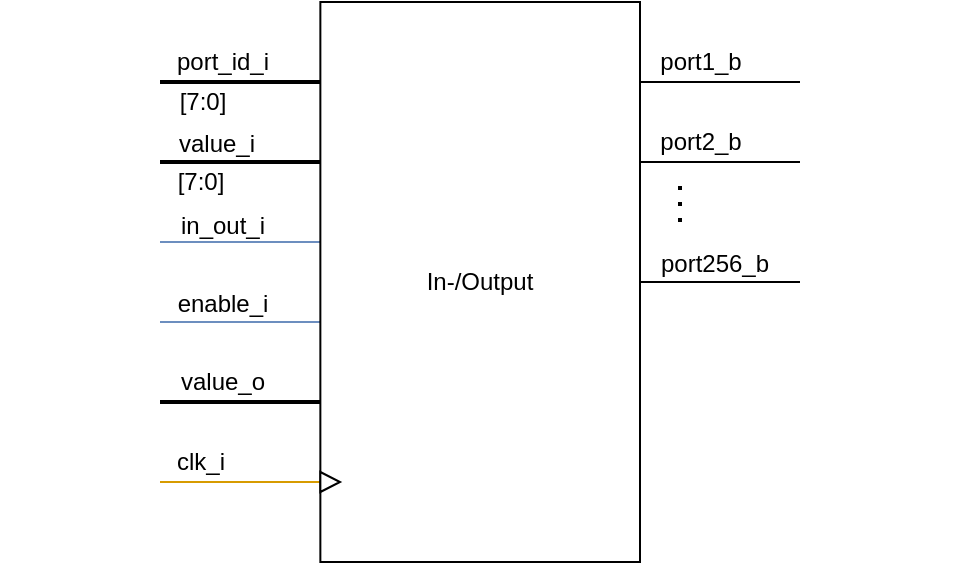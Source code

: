 <mxfile version="13.0.3" type="device"><diagram id="FPk4gUoOmcqN7vCJ4mB5" name="Page-1"><mxGraphModel dx="1278" dy="948" grid="1" gridSize="10" guides="1" tooltips="1" connect="1" arrows="1" fold="1" page="1" pageScale="1" pageWidth="850" pageHeight="1100" math="0" shadow="0"><root><mxCell id="0"/><mxCell id="1" parent="0"/><mxCell id="92pkTtxwLKOMqpKowl-l-1" style="edgeStyle=orthogonalEdgeStyle;rounded=0;orthogonalLoop=1;jettySize=auto;html=1;endArrow=none;endFill=0;strokeWidth=2;" parent="1" source="zGRMZHuBH72qZZklBreZ-1" edge="1"><mxGeometry relative="1" as="geometry"><mxPoint x="80" y="120" as="targetPoint"/><Array as="points"><mxPoint x="140" y="120"/><mxPoint x="140" y="120"/></Array></mxGeometry></mxCell><mxCell id="92pkTtxwLKOMqpKowl-l-2" value="&lt;span style=&quot;font-size: 12px;&quot;&gt;port_id_i&lt;/span&gt;" style="edgeLabel;html=1;align=center;verticalAlign=middle;resizable=0;points=[];labelBackgroundColor=none;" parent="92pkTtxwLKOMqpKowl-l-1" vertex="1" connectable="0"><mxGeometry x="0.327" relative="1" as="geometry"><mxPoint x="3.33" y="-10" as="offset"/></mxGeometry></mxCell><mxCell id="92pkTtxwLKOMqpKowl-l-3" value="&lt;span style=&quot;font-size: 12px;&quot;&gt;[7:0]&lt;/span&gt;" style="edgeLabel;html=1;align=center;verticalAlign=middle;resizable=0;points=[];labelBackgroundColor=none;" parent="92pkTtxwLKOMqpKowl-l-1" vertex="1" connectable="0"><mxGeometry x="0.177" y="1" relative="1" as="geometry"><mxPoint x="-12.85" y="9" as="offset"/></mxGeometry></mxCell><mxCell id="92pkTtxwLKOMqpKowl-l-4" style="edgeStyle=orthogonalEdgeStyle;rounded=0;orthogonalLoop=1;jettySize=auto;html=1;endArrow=none;endFill=0;strokeWidth=2;" parent="1" source="zGRMZHuBH72qZZklBreZ-1" edge="1"><mxGeometry relative="1" as="geometry"><mxPoint x="80" y="160" as="targetPoint"/><Array as="points"><mxPoint x="140" y="160"/><mxPoint x="140" y="160"/></Array></mxGeometry></mxCell><mxCell id="92pkTtxwLKOMqpKowl-l-5" value="&lt;span style=&quot;font-size: 12px;&quot;&gt;value_i&lt;/span&gt;" style="edgeLabel;html=1;align=center;verticalAlign=middle;resizable=0;points=[];labelBackgroundColor=none;" parent="92pkTtxwLKOMqpKowl-l-4" vertex="1" connectable="0"><mxGeometry x="0.701" y="-1" relative="1" as="geometry"><mxPoint x="15.33" y="-8" as="offset"/></mxGeometry></mxCell><mxCell id="92pkTtxwLKOMqpKowl-l-6" value="&lt;span style=&quot;font-size: 12px;&quot;&gt;[7:0]&lt;/span&gt;" style="edgeLabel;html=1;align=center;verticalAlign=middle;resizable=0;points=[];labelBackgroundColor=none;" parent="92pkTtxwLKOMqpKowl-l-4" vertex="1" connectable="0"><mxGeometry x="0.609" relative="1" as="geometry"><mxPoint x="4.49" y="10" as="offset"/></mxGeometry></mxCell><mxCell id="92pkTtxwLKOMqpKowl-l-7" style="edgeStyle=orthogonalEdgeStyle;rounded=0;orthogonalLoop=1;jettySize=auto;html=1;endArrow=none;endFill=0;strokeWidth=1;fillColor=#dae8fc;strokeColor=#6c8ebf;" parent="1" source="zGRMZHuBH72qZZklBreZ-1" edge="1"><mxGeometry relative="1" as="geometry"><mxPoint x="80" y="200" as="targetPoint"/><Array as="points"><mxPoint x="120" y="200"/><mxPoint x="120" y="200"/></Array></mxGeometry></mxCell><mxCell id="92pkTtxwLKOMqpKowl-l-8" value="&lt;span style=&quot;font-size: 12px;&quot;&gt;in_out_i&lt;/span&gt;" style="edgeLabel;html=1;align=center;verticalAlign=middle;resizable=0;points=[];labelBackgroundColor=none;" parent="92pkTtxwLKOMqpKowl-l-7" vertex="1" connectable="0"><mxGeometry x="0.676" y="-1" relative="1" as="geometry"><mxPoint x="17.15" y="-7" as="offset"/></mxGeometry></mxCell><mxCell id="92pkTtxwLKOMqpKowl-l-9" style="edgeStyle=orthogonalEdgeStyle;rounded=0;orthogonalLoop=1;jettySize=auto;html=1;endArrow=none;endFill=0;strokeWidth=1;fillColor=#dae8fc;strokeColor=#6c8ebf;" parent="1" source="zGRMZHuBH72qZZklBreZ-1" edge="1"><mxGeometry relative="1" as="geometry"><mxPoint x="80" y="240" as="targetPoint"/><Array as="points"><mxPoint x="140" y="240"/><mxPoint x="140" y="240"/></Array></mxGeometry></mxCell><mxCell id="92pkTtxwLKOMqpKowl-l-10" value="&lt;span style=&quot;font-size: 12px;&quot;&gt;enable_i&lt;/span&gt;" style="edgeLabel;html=1;align=center;verticalAlign=middle;resizable=0;points=[];labelBackgroundColor=none;" parent="92pkTtxwLKOMqpKowl-l-9" vertex="1" connectable="0"><mxGeometry x="0.701" relative="1" as="geometry"><mxPoint x="18.15" y="-9.5" as="offset"/></mxGeometry></mxCell><mxCell id="92pkTtxwLKOMqpKowl-l-11" style="edgeStyle=orthogonalEdgeStyle;rounded=0;orthogonalLoop=1;jettySize=auto;html=1;endArrow=none;endFill=0;strokeWidth=2;" parent="1" source="zGRMZHuBH72qZZklBreZ-1" edge="1"><mxGeometry relative="1" as="geometry"><mxPoint x="80" y="280" as="targetPoint"/><Array as="points"><mxPoint x="140" y="280"/><mxPoint x="140" y="280"/></Array></mxGeometry></mxCell><mxCell id="92pkTtxwLKOMqpKowl-l-12" value="&lt;span style=&quot;font-size: 12px;&quot;&gt;value_o&lt;/span&gt;" style="edgeLabel;html=1;align=center;verticalAlign=middle;resizable=0;points=[];labelBackgroundColor=none;" parent="92pkTtxwLKOMqpKowl-l-11" vertex="1" connectable="0"><mxGeometry x="0.302" y="-1" relative="1" as="geometry"><mxPoint x="3" y="-9" as="offset"/></mxGeometry></mxCell><mxCell id="92pkTtxwLKOMqpKowl-l-15" style="edgeStyle=orthogonalEdgeStyle;rounded=0;orthogonalLoop=1;jettySize=auto;html=1;startArrow=none;startFill=0;endArrow=none;endFill=0;endSize=6;targetPerimeterSpacing=0;strokeWidth=1;" parent="1" source="zGRMZHuBH72qZZklBreZ-1" edge="1"><mxGeometry relative="1" as="geometry"><mxPoint x="400" y="120" as="targetPoint"/><Array as="points"><mxPoint x="320" y="120"/><mxPoint x="320" y="120"/></Array></mxGeometry></mxCell><mxCell id="92pkTtxwLKOMqpKowl-l-16" value="&lt;span style=&quot;font-size: 12px;&quot;&gt;port1_b&lt;/span&gt;" style="edgeLabel;html=1;align=center;verticalAlign=middle;resizable=0;points=[];labelBackgroundColor=none;" parent="92pkTtxwLKOMqpKowl-l-15" vertex="1" connectable="0"><mxGeometry x="-0.601" relative="1" as="geometry"><mxPoint x="13.81" y="-10" as="offset"/></mxGeometry></mxCell><mxCell id="92pkTtxwLKOMqpKowl-l-17" style="edgeStyle=orthogonalEdgeStyle;rounded=0;orthogonalLoop=1;jettySize=auto;html=1;startArrow=none;startFill=0;endArrow=none;endFill=0;endSize=6;targetPerimeterSpacing=0;strokeWidth=1;" parent="1" source="zGRMZHuBH72qZZklBreZ-1" edge="1"><mxGeometry relative="1" as="geometry"><mxPoint x="400" y="160" as="targetPoint"/><Array as="points"><mxPoint x="340" y="160"/><mxPoint x="340" y="160"/></Array></mxGeometry></mxCell><mxCell id="92pkTtxwLKOMqpKowl-l-19" value="&lt;span style=&quot;font-size: 12px;&quot;&gt;port2_b&lt;/span&gt;" style="edgeLabel;html=1;align=center;verticalAlign=middle;resizable=0;points=[];labelBackgroundColor=none;" parent="92pkTtxwLKOMqpKowl-l-17" vertex="1" connectable="0"><mxGeometry x="-0.693" relative="1" as="geometry"><mxPoint x="17.62" y="-10" as="offset"/></mxGeometry></mxCell><mxCell id="92pkTtxwLKOMqpKowl-l-18" style="edgeStyle=orthogonalEdgeStyle;rounded=0;orthogonalLoop=1;jettySize=auto;html=1;startArrow=none;startFill=0;endArrow=none;endFill=0;endSize=6;targetPerimeterSpacing=0;strokeWidth=1;" parent="1" source="zGRMZHuBH72qZZklBreZ-1" edge="1"><mxGeometry relative="1" as="geometry"><mxPoint x="400" y="220" as="targetPoint"/><Array as="points"><mxPoint x="340" y="220"/><mxPoint x="340" y="220"/></Array></mxGeometry></mxCell><mxCell id="92pkTtxwLKOMqpKowl-l-20" value="&lt;span style=&quot;font-size: 12px;&quot;&gt;port256_b&lt;/span&gt;" style="edgeLabel;html=1;align=center;verticalAlign=middle;resizable=0;points=[];labelBackgroundColor=none;" parent="92pkTtxwLKOMqpKowl-l-18" vertex="1" connectable="0"><mxGeometry x="-0.5" y="12" relative="1" as="geometry"><mxPoint x="17" y="3" as="offset"/></mxGeometry></mxCell><mxCell id="WrBXWOjEX6mmK_pnw0oi-1" style="edgeStyle=orthogonalEdgeStyle;rounded=0;orthogonalLoop=1;jettySize=auto;html=1;endArrow=none;endFill=0;fillColor=#ffe6cc;strokeColor=#d79b00;" parent="1" source="zGRMZHuBH72qZZklBreZ-1" edge="1"><mxGeometry relative="1" as="geometry"><mxPoint x="80" y="320" as="targetPoint"/><Array as="points"><mxPoint x="140" y="320"/><mxPoint x="140" y="320"/></Array></mxGeometry></mxCell><mxCell id="WrBXWOjEX6mmK_pnw0oi-2" value="&lt;span style=&quot;font-size: 12px;&quot;&gt;clk_i&lt;/span&gt;" style="edgeLabel;html=1;align=center;verticalAlign=middle;resizable=0;points=[];labelBackgroundColor=none;" parent="WrBXWOjEX6mmK_pnw0oi-1" vertex="1" connectable="0"><mxGeometry x="0.236" y="1" relative="1" as="geometry"><mxPoint x="-10.66" y="-11" as="offset"/></mxGeometry></mxCell><mxCell id="zGRMZHuBH72qZZklBreZ-1" value="In-/Output" style="rounded=0;whiteSpace=wrap;html=1;" parent="1" vertex="1"><mxGeometry x="160.18" y="80" width="159.82" height="280" as="geometry"/></mxCell><mxCell id="zGRMZHuBH72qZZklBreZ-15" value="" style="endArrow=none;dashed=1;html=1;dashPattern=1 3;strokeWidth=2;rounded=0;" parent="1" edge="1"><mxGeometry width="50" height="50" relative="1" as="geometry"><mxPoint x="340" y="190" as="sourcePoint"/><mxPoint x="340" y="170" as="targetPoint"/><Array as="points"><mxPoint x="340" y="180"/></Array></mxGeometry></mxCell><mxCell id="WrBXWOjEX6mmK_pnw0oi-3" value="" style="triangle;whiteSpace=wrap;html=1;" parent="1" vertex="1"><mxGeometry x="160.18" y="315" width="9.82" height="10" as="geometry"/></mxCell><mxCell id="WrBXWOjEX6mmK_pnw0oi-4" value="" style="rounded=0;whiteSpace=wrap;html=1;fillColor=none;strokeColor=none;" parent="1" vertex="1"><mxGeometry y="80" width="480" height="40" as="geometry"/></mxCell></root></mxGraphModel></diagram></mxfile>